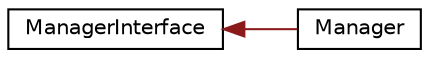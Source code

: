 digraph "Graphical Class Hierarchy"
{
  edge [fontname="Helvetica",fontsize="10",labelfontname="Helvetica",labelfontsize="10"];
  node [fontname="Helvetica",fontsize="10",shape=record];
  rankdir="LR";
  Node1 [label="ManagerInterface",height=0.2,width=0.4,color="black", fillcolor="white", style="filled",URL="$classManagerInterface.html",tooltip="ManagerInterface class. "];
  Node1 -> Node2 [dir="back",color="firebrick4",fontsize="10",style="solid",fontname="Helvetica"];
  Node2 [label="Manager",height=0.2,width=0.4,color="black", fillcolor="white", style="filled",URL="$classManager.html",tooltip="Manager class. "];
}
